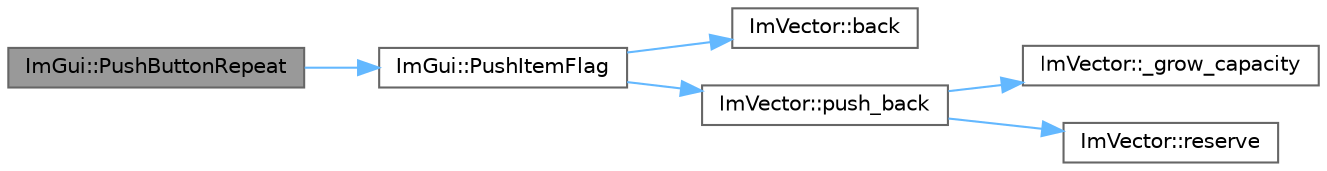 digraph "ImGui::PushButtonRepeat"
{
 // LATEX_PDF_SIZE
  bgcolor="transparent";
  edge [fontname=Helvetica,fontsize=10,labelfontname=Helvetica,labelfontsize=10];
  node [fontname=Helvetica,fontsize=10,shape=box,height=0.2,width=0.4];
  rankdir="LR";
  Node1 [id="Node000001",label="ImGui::PushButtonRepeat",height=0.2,width=0.4,color="gray40", fillcolor="grey60", style="filled", fontcolor="black",tooltip=" "];
  Node1 -> Node2 [id="edge1_Node000001_Node000002",color="steelblue1",style="solid",tooltip=" "];
  Node2 [id="Node000002",label="ImGui::PushItemFlag",height=0.2,width=0.4,color="grey40", fillcolor="white", style="filled",URL="$namespace_im_gui.html#ac7301f6378333f6d17f47823eed9e00a",tooltip=" "];
  Node2 -> Node3 [id="edge2_Node000002_Node000003",color="steelblue1",style="solid",tooltip=" "];
  Node3 [id="Node000003",label="ImVector::back",height=0.2,width=0.4,color="grey40", fillcolor="white", style="filled",URL="$struct_im_vector.html#a2d80e87e81b1b01143c8d8be93e6fde1",tooltip=" "];
  Node2 -> Node4 [id="edge3_Node000002_Node000004",color="steelblue1",style="solid",tooltip=" "];
  Node4 [id="Node000004",label="ImVector::push_back",height=0.2,width=0.4,color="grey40", fillcolor="white", style="filled",URL="$struct_im_vector.html#aab5df48e0711a48bd12f3206e08c4108",tooltip=" "];
  Node4 -> Node5 [id="edge4_Node000004_Node000005",color="steelblue1",style="solid",tooltip=" "];
  Node5 [id="Node000005",label="ImVector::_grow_capacity",height=0.2,width=0.4,color="grey40", fillcolor="white", style="filled",URL="$struct_im_vector.html#a3a097635d464b1b70dc7d59996a88b28",tooltip=" "];
  Node4 -> Node6 [id="edge5_Node000004_Node000006",color="steelblue1",style="solid",tooltip=" "];
  Node6 [id="Node000006",label="ImVector::reserve",height=0.2,width=0.4,color="grey40", fillcolor="white", style="filled",URL="$struct_im_vector.html#a0f14f5736c3372157856eebb67123b75",tooltip=" "];
}
